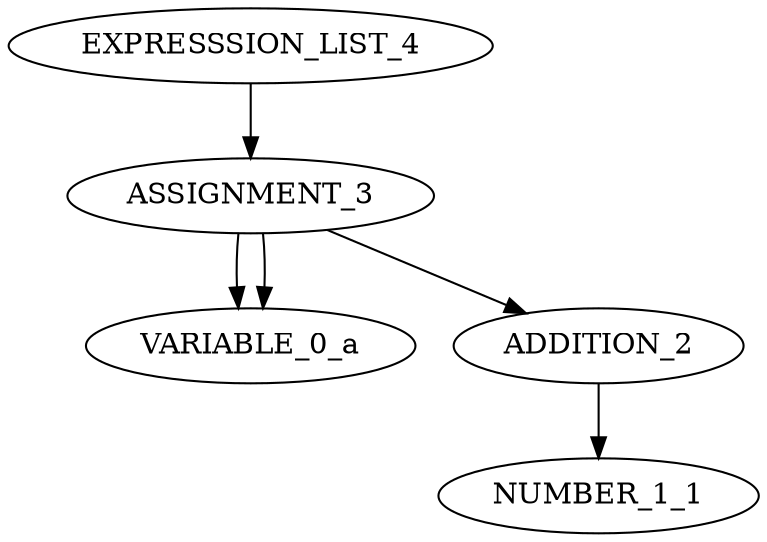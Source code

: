 digraph G{
"EXPRESSSION_LIST_4" -> "ASSIGNMENT_3"
"ASSIGNMENT_3" -> "VARIABLE_0_a"
"ASSIGNMENT_3" -> "ADDITION_2"
"ASSIGNMENT_3" -> "VARIABLE_0_a"
"ADDITION_2" -> "NUMBER_1_1"
}
